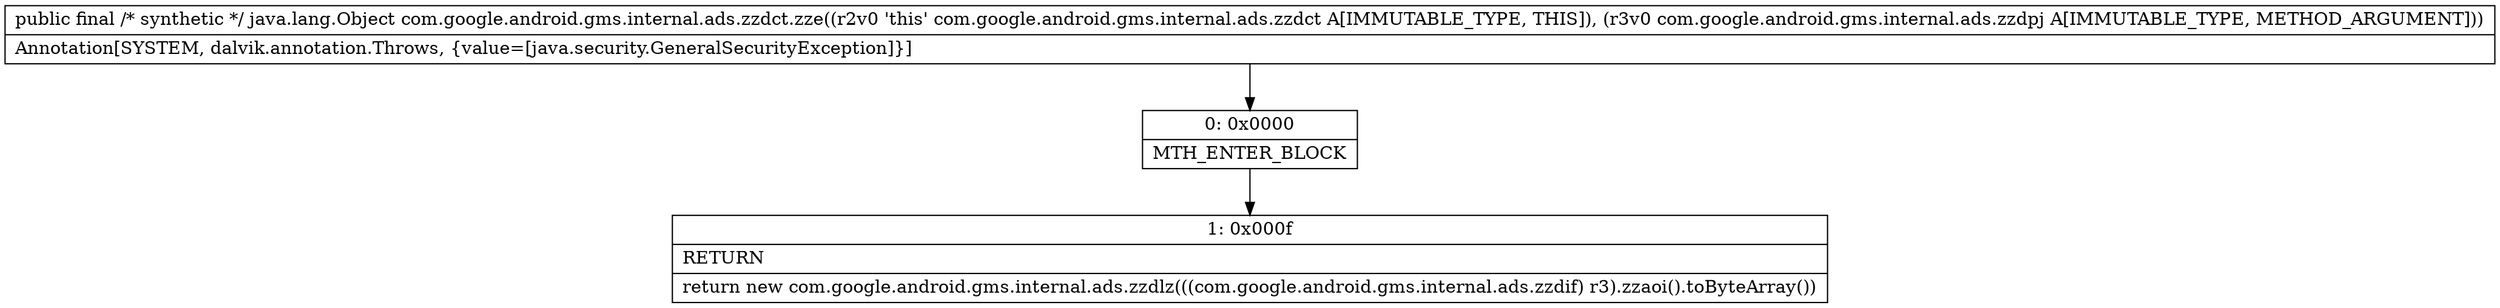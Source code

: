 digraph "CFG forcom.google.android.gms.internal.ads.zzdct.zze(Lcom\/google\/android\/gms\/internal\/ads\/zzdpj;)Ljava\/lang\/Object;" {
Node_0 [shape=record,label="{0\:\ 0x0000|MTH_ENTER_BLOCK\l}"];
Node_1 [shape=record,label="{1\:\ 0x000f|RETURN\l|return new com.google.android.gms.internal.ads.zzdlz(((com.google.android.gms.internal.ads.zzdif) r3).zzaoi().toByteArray())\l}"];
MethodNode[shape=record,label="{public final \/* synthetic *\/ java.lang.Object com.google.android.gms.internal.ads.zzdct.zze((r2v0 'this' com.google.android.gms.internal.ads.zzdct A[IMMUTABLE_TYPE, THIS]), (r3v0 com.google.android.gms.internal.ads.zzdpj A[IMMUTABLE_TYPE, METHOD_ARGUMENT]))  | Annotation[SYSTEM, dalvik.annotation.Throws, \{value=[java.security.GeneralSecurityException]\}]\l}"];
MethodNode -> Node_0;
Node_0 -> Node_1;
}

